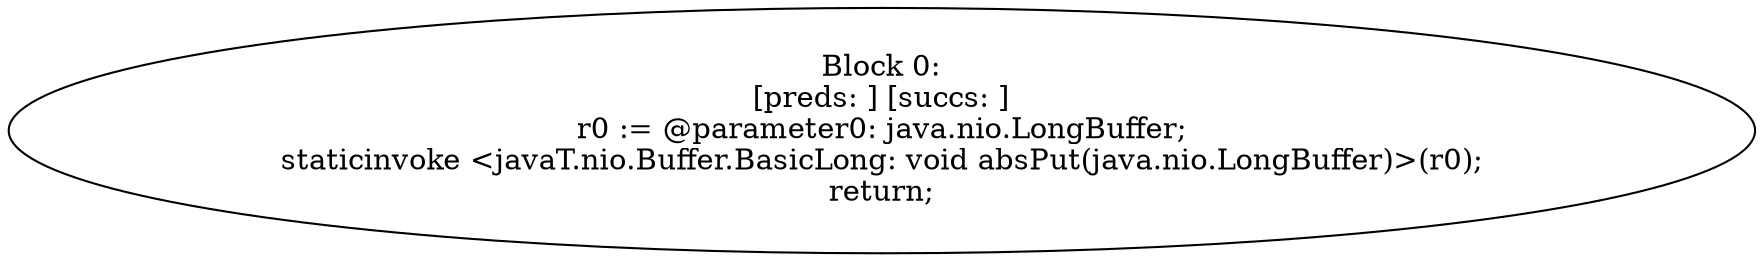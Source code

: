 digraph "unitGraph" {
    "Block 0:
[preds: ] [succs: ]
r0 := @parameter0: java.nio.LongBuffer;
staticinvoke <javaT.nio.Buffer.BasicLong: void absPut(java.nio.LongBuffer)>(r0);
return;
"
}
